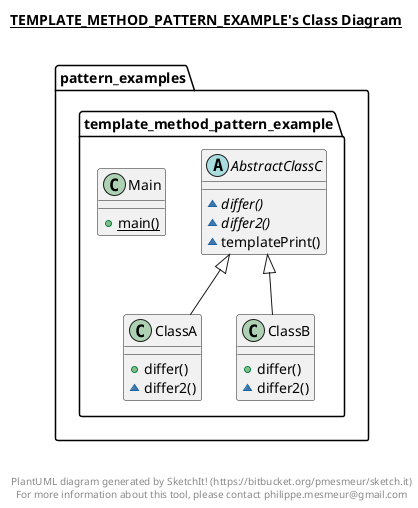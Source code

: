 @startuml

title __TEMPLATE_METHOD_PATTERN_EXAMPLE's Class Diagram__\n

  namespace pattern_examples.template_method_pattern_example {
    abstract class pattern_examples.template_method_pattern_example.AbstractClassC {
        {abstract} ~ differ()
        {abstract} ~ differ2()
        ~ templatePrint()
    }
  }
  

  namespace pattern_examples.template_method_pattern_example {
    class pattern_examples.template_method_pattern_example.ClassA {
        + differ()
        ~ differ2()
    }
  }
  

  namespace pattern_examples.template_method_pattern_example {
    class pattern_examples.template_method_pattern_example.ClassB {
        + differ()
        ~ differ2()
    }
  }
  

  namespace pattern_examples.template_method_pattern_example {
    class pattern_examples.template_method_pattern_example.Main {
        {static} + main()
    }
  }
  

  pattern_examples.template_method_pattern_example.ClassA -up-|> pattern_examples.template_method_pattern_example.AbstractClassC
  pattern_examples.template_method_pattern_example.ClassB -up-|> pattern_examples.template_method_pattern_example.AbstractClassC


right footer


PlantUML diagram generated by SketchIt! (https://bitbucket.org/pmesmeur/sketch.it)
For more information about this tool, please contact philippe.mesmeur@gmail.com
endfooter

@enduml
